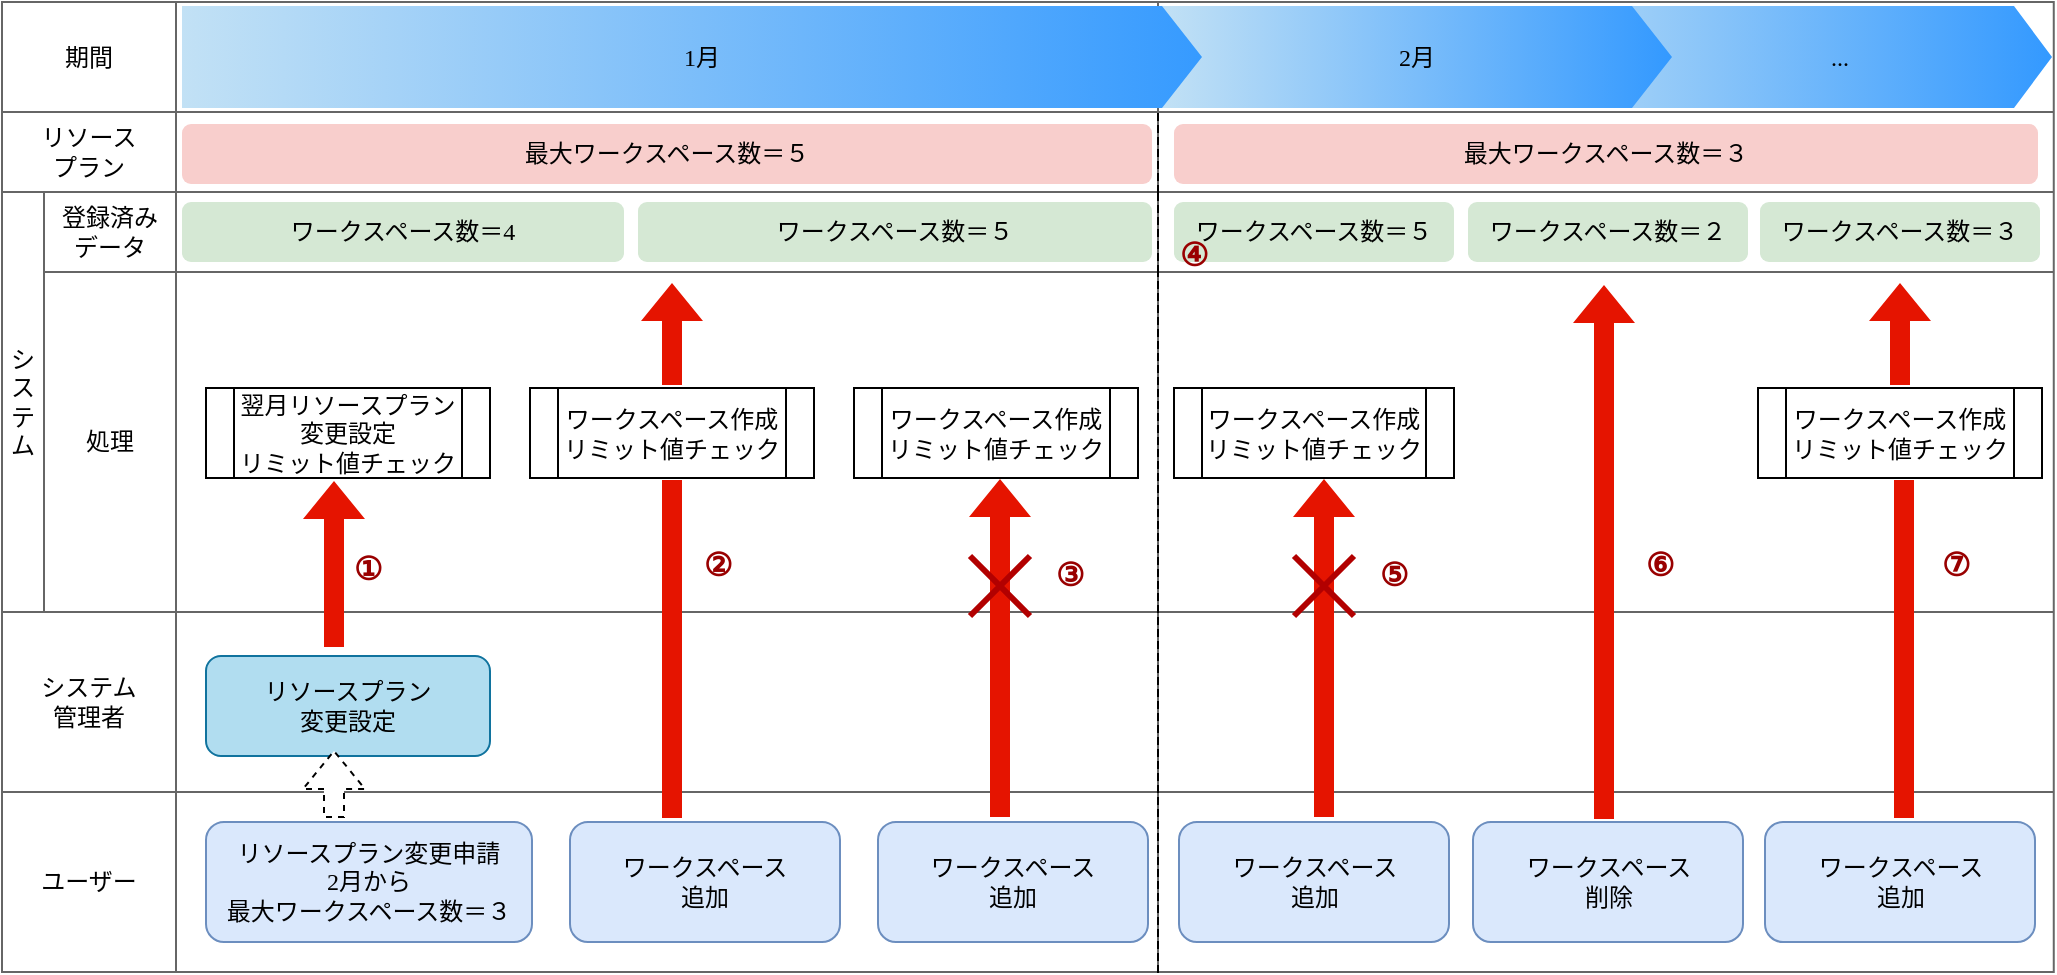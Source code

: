 <mxfile version="20.8.16" type="device" pages="2"><diagram name="ナンバリング" id="khi_zhwZZpILS5G_XNF0"><mxGraphModel dx="1036" dy="214" grid="0" gridSize="10" guides="1" tooltips="1" connect="1" arrows="1" fold="1" page="0" pageScale="1" pageWidth="827" pageHeight="1169" math="0" shadow="0"><root><mxCell id="4BIe73xLVhsOXFB9ZXPB-0"/><object label="BASE" id="4BIe73xLVhsOXFB9ZXPB-1"><mxCell style="" parent="4BIe73xLVhsOXFB9ZXPB-0"/></object><mxCell id="4BIe73xLVhsOXFB9ZXPB-2" value="" style="shape=table;startSize=0;container=1;collapsible=0;childLayout=tableLayout;strokeColor=#666666;" parent="4BIe73xLVhsOXFB9ZXPB-1" vertex="1"><mxGeometry x="40" y="442" width="1025.882" height="485" as="geometry"/></mxCell><mxCell id="4BIe73xLVhsOXFB9ZXPB-3" value="" style="shape=tableRow;horizontal=0;startSize=0;swimlaneHead=0;swimlaneBody=0;top=0;left=0;bottom=0;right=0;collapsible=0;dropTarget=0;fillColor=none;points=[[0,0.5],[1,0.5]];portConstraint=eastwest;" parent="4BIe73xLVhsOXFB9ZXPB-2" vertex="1"><mxGeometry width="1025.882" height="55" as="geometry"/></mxCell><mxCell id="4BIe73xLVhsOXFB9ZXPB-4" value="期間" style="shape=partialRectangle;html=1;whiteSpace=wrap;connectable=0;overflow=hidden;fillColor=none;top=0;left=0;bottom=0;right=0;pointerEvents=1;rowspan=1;colspan=2;strokeColor=#121212;" parent="4BIe73xLVhsOXFB9ZXPB-3" vertex="1"><mxGeometry width="87" height="55" as="geometry"><mxRectangle width="21" height="55" as="alternateBounds"/></mxGeometry></mxCell><mxCell id="4BIe73xLVhsOXFB9ZXPB-5" value="" style="shape=partialRectangle;html=1;whiteSpace=wrap;connectable=0;overflow=hidden;fillColor=none;top=0;left=0;bottom=0;right=0;pointerEvents=1;" parent="4BIe73xLVhsOXFB9ZXPB-3" vertex="1" visible="0"><mxGeometry x="21" width="66" height="55" as="geometry"><mxRectangle width="66" height="55" as="alternateBounds"/></mxGeometry></mxCell><mxCell id="4BIe73xLVhsOXFB9ZXPB-6" value="1月" style="shape=partialRectangle;html=1;whiteSpace=wrap;connectable=0;overflow=hidden;fillColor=none;top=0;left=0;bottom=0;right=0;pointerEvents=1;" parent="4BIe73xLVhsOXFB9ZXPB-3" vertex="1"><mxGeometry x="87" width="491" height="55" as="geometry"><mxRectangle width="491" height="55" as="alternateBounds"/></mxGeometry></mxCell><mxCell id="4BIe73xLVhsOXFB9ZXPB-7" value="2月" style="shape=partialRectangle;html=1;whiteSpace=wrap;connectable=0;overflow=hidden;fillColor=none;top=0;left=0;bottom=0;right=0;pointerEvents=1;" parent="4BIe73xLVhsOXFB9ZXPB-3" vertex="1"><mxGeometry x="578" width="448" height="55" as="geometry"><mxRectangle width="448" height="55" as="alternateBounds"/></mxGeometry></mxCell><mxCell id="4BIe73xLVhsOXFB9ZXPB-8" value="" style="shape=tableRow;horizontal=0;startSize=0;swimlaneHead=0;swimlaneBody=0;top=0;left=0;bottom=0;right=0;collapsible=0;dropTarget=0;fillColor=none;points=[[0,0.5],[1,0.5]];portConstraint=eastwest;" parent="4BIe73xLVhsOXFB9ZXPB-2" vertex="1"><mxGeometry y="55" width="1025.882" height="40" as="geometry"/></mxCell><mxCell id="4BIe73xLVhsOXFB9ZXPB-9" value="リソース&lt;br&gt;プラン" style="shape=partialRectangle;html=1;whiteSpace=wrap;connectable=0;overflow=hidden;fillColor=none;top=0;left=0;bottom=0;right=0;pointerEvents=1;rowspan=1;colspan=2;strokeColor=#121212;" parent="4BIe73xLVhsOXFB9ZXPB-8" vertex="1"><mxGeometry width="87" height="40" as="geometry"><mxRectangle width="21" height="40" as="alternateBounds"/></mxGeometry></mxCell><mxCell id="4BIe73xLVhsOXFB9ZXPB-10" value="" style="shape=partialRectangle;html=1;whiteSpace=wrap;connectable=0;overflow=hidden;fillColor=none;top=0;left=0;bottom=0;right=0;pointerEvents=1;" parent="4BIe73xLVhsOXFB9ZXPB-8" vertex="1" visible="0"><mxGeometry x="21" width="66" height="40" as="geometry"><mxRectangle width="66" height="40" as="alternateBounds"/></mxGeometry></mxCell><mxCell id="4BIe73xLVhsOXFB9ZXPB-11" value="" style="shape=partialRectangle;html=1;whiteSpace=wrap;connectable=0;overflow=hidden;fillColor=none;top=0;left=0;bottom=0;right=0;pointerEvents=1;" parent="4BIe73xLVhsOXFB9ZXPB-8" vertex="1"><mxGeometry x="87" width="491" height="40" as="geometry"><mxRectangle width="491" height="40" as="alternateBounds"/></mxGeometry></mxCell><mxCell id="4BIe73xLVhsOXFB9ZXPB-12" value="" style="shape=partialRectangle;html=1;whiteSpace=wrap;connectable=0;overflow=hidden;fillColor=none;top=0;left=1;bottom=0;right=0;pointerEvents=1;dashed=1;" parent="4BIe73xLVhsOXFB9ZXPB-8" vertex="1"><mxGeometry x="578" width="448" height="40" as="geometry"><mxRectangle width="448" height="40" as="alternateBounds"/></mxGeometry></mxCell><mxCell id="4BIe73xLVhsOXFB9ZXPB-13" value="" style="shape=tableRow;horizontal=1;startSize=0;swimlaneHead=0;swimlaneBody=0;top=0;left=0;bottom=0;right=0;collapsible=0;dropTarget=0;fillColor=none;points=[[0,0.5],[1,0.5]];portConstraint=eastwest;" parent="4BIe73xLVhsOXFB9ZXPB-2" vertex="1"><mxGeometry y="95" width="1025.882" height="40" as="geometry"/></mxCell><mxCell id="4BIe73xLVhsOXFB9ZXPB-14" value="シ&lt;br&gt;ス&lt;br&gt;テ&lt;br&gt;ム" style="shape=partialRectangle;html=1;whiteSpace=wrap;connectable=0;overflow=hidden;fillColor=none;top=0;left=0;bottom=0;right=0;pointerEvents=1;rowspan=2;colspan=1;horizontal=1;fontFamily=Tahoma;strokeColor=#121212;" parent="4BIe73xLVhsOXFB9ZXPB-13" vertex="1"><mxGeometry width="21" height="210" as="geometry"><mxRectangle width="21" height="40" as="alternateBounds"/></mxGeometry></mxCell><mxCell id="4BIe73xLVhsOXFB9ZXPB-15" value="登録済み&lt;br&gt;データ" style="shape=partialRectangle;html=1;whiteSpace=wrap;connectable=0;overflow=hidden;fillColor=none;top=0;left=0;bottom=0;right=0;pointerEvents=1;strokeColor=#121212;" parent="4BIe73xLVhsOXFB9ZXPB-13" vertex="1"><mxGeometry x="21" width="66" height="40" as="geometry"><mxRectangle width="66" height="40" as="alternateBounds"/></mxGeometry></mxCell><mxCell id="4BIe73xLVhsOXFB9ZXPB-16" value="" style="shape=partialRectangle;html=1;whiteSpace=wrap;connectable=0;overflow=hidden;fillColor=none;top=0;left=0;bottom=0;right=0;pointerEvents=1;" parent="4BIe73xLVhsOXFB9ZXPB-13" vertex="1"><mxGeometry x="87" width="491" height="40" as="geometry"><mxRectangle width="491" height="40" as="alternateBounds"/></mxGeometry></mxCell><mxCell id="4BIe73xLVhsOXFB9ZXPB-17" value="" style="shape=partialRectangle;html=1;whiteSpace=wrap;connectable=0;overflow=hidden;fillColor=none;top=0;left=1;bottom=0;right=0;pointerEvents=1;dashed=1;" parent="4BIe73xLVhsOXFB9ZXPB-13" vertex="1"><mxGeometry x="578" width="448" height="40" as="geometry"><mxRectangle width="448" height="40" as="alternateBounds"/></mxGeometry></mxCell><mxCell id="4BIe73xLVhsOXFB9ZXPB-18" value="" style="shape=tableRow;horizontal=0;startSize=0;swimlaneHead=0;swimlaneBody=0;top=0;left=0;bottom=0;right=0;collapsible=0;dropTarget=0;fillColor=none;points=[[0,0.5],[1,0.5]];portConstraint=eastwest;" parent="4BIe73xLVhsOXFB9ZXPB-2" vertex="1"><mxGeometry y="135" width="1025.882" height="170" as="geometry"/></mxCell><mxCell id="4BIe73xLVhsOXFB9ZXPB-19" value="" style="shape=partialRectangle;html=1;whiteSpace=wrap;connectable=0;overflow=hidden;fillColor=none;top=0;left=0;bottom=0;right=0;pointerEvents=1;" parent="4BIe73xLVhsOXFB9ZXPB-18" vertex="1" visible="0"><mxGeometry width="21" height="170" as="geometry"><mxRectangle width="21" height="170" as="alternateBounds"/></mxGeometry></mxCell><mxCell id="4BIe73xLVhsOXFB9ZXPB-20" value="処理" style="shape=partialRectangle;html=1;whiteSpace=wrap;connectable=0;overflow=hidden;fillColor=none;top=0;left=0;bottom=0;right=0;pointerEvents=1;strokeColor=#121212;" parent="4BIe73xLVhsOXFB9ZXPB-18" vertex="1"><mxGeometry x="21" width="66" height="170" as="geometry"><mxRectangle width="66" height="170" as="alternateBounds"/></mxGeometry></mxCell><mxCell id="4BIe73xLVhsOXFB9ZXPB-21" value="" style="shape=partialRectangle;html=1;whiteSpace=wrap;connectable=0;overflow=hidden;fillColor=none;top=0;left=0;bottom=0;right=0;pointerEvents=1;" parent="4BIe73xLVhsOXFB9ZXPB-18" vertex="1"><mxGeometry x="87" width="491" height="170" as="geometry"><mxRectangle width="491" height="170" as="alternateBounds"/></mxGeometry></mxCell><mxCell id="4BIe73xLVhsOXFB9ZXPB-22" value="" style="shape=partialRectangle;html=1;whiteSpace=wrap;connectable=0;overflow=hidden;fillColor=none;top=0;left=1;bottom=0;right=0;pointerEvents=1;dashed=1;" parent="4BIe73xLVhsOXFB9ZXPB-18" vertex="1"><mxGeometry x="578" width="448" height="170" as="geometry"><mxRectangle width="448" height="170" as="alternateBounds"/></mxGeometry></mxCell><mxCell id="4BIe73xLVhsOXFB9ZXPB-23" value="" style="shape=tableRow;horizontal=0;startSize=0;swimlaneHead=0;swimlaneBody=0;top=0;left=0;bottom=0;right=0;collapsible=0;dropTarget=0;fillColor=none;points=[[0,0.5],[1,0.5]];portConstraint=eastwest;" parent="4BIe73xLVhsOXFB9ZXPB-2" vertex="1"><mxGeometry y="305" width="1025.882" height="90" as="geometry"/></mxCell><mxCell id="4BIe73xLVhsOXFB9ZXPB-24" value="システム&lt;br&gt;管理者" style="shape=partialRectangle;html=1;whiteSpace=wrap;connectable=0;overflow=hidden;fillColor=none;top=0;left=0;bottom=0;right=0;pointerEvents=1;rowspan=1;colspan=2;strokeColor=#121212;" parent="4BIe73xLVhsOXFB9ZXPB-23" vertex="1"><mxGeometry width="87" height="90" as="geometry"><mxRectangle width="21" height="90" as="alternateBounds"/></mxGeometry></mxCell><mxCell id="4BIe73xLVhsOXFB9ZXPB-25" value="" style="shape=partialRectangle;html=1;whiteSpace=wrap;connectable=0;overflow=hidden;fillColor=none;top=0;left=0;bottom=0;right=0;pointerEvents=1;" parent="4BIe73xLVhsOXFB9ZXPB-23" vertex="1" visible="0"><mxGeometry x="21" width="66" height="90" as="geometry"><mxRectangle width="66" height="90" as="alternateBounds"/></mxGeometry></mxCell><mxCell id="4BIe73xLVhsOXFB9ZXPB-26" value="" style="shape=partialRectangle;html=1;whiteSpace=wrap;connectable=0;overflow=hidden;fillColor=none;top=0;left=0;bottom=0;right=1;pointerEvents=1;strokeColor=none;" parent="4BIe73xLVhsOXFB9ZXPB-23" vertex="1"><mxGeometry x="87" width="491" height="90" as="geometry"><mxRectangle width="491" height="90" as="alternateBounds"/></mxGeometry></mxCell><mxCell id="4BIe73xLVhsOXFB9ZXPB-27" value="" style="shape=partialRectangle;html=1;whiteSpace=wrap;connectable=0;overflow=hidden;fillColor=none;top=0;left=1;bottom=0;right=0;pointerEvents=1;dashed=1;" parent="4BIe73xLVhsOXFB9ZXPB-23" vertex="1"><mxGeometry x="578" width="448" height="90" as="geometry"><mxRectangle width="448" height="90" as="alternateBounds"/></mxGeometry></mxCell><mxCell id="4BIe73xLVhsOXFB9ZXPB-28" value="" style="shape=tableRow;horizontal=0;startSize=0;swimlaneHead=0;swimlaneBody=0;top=0;left=0;bottom=0;right=0;collapsible=0;dropTarget=0;fillColor=none;points=[[0,0.5],[1,0.5]];portConstraint=eastwest;" parent="4BIe73xLVhsOXFB9ZXPB-2" vertex="1"><mxGeometry y="395" width="1025.882" height="90" as="geometry"/></mxCell><mxCell id="4BIe73xLVhsOXFB9ZXPB-29" value="ユーザー" style="shape=partialRectangle;html=1;whiteSpace=wrap;connectable=0;overflow=hidden;fillColor=none;top=0;left=0;bottom=0;right=0;pointerEvents=1;rowspan=1;colspan=2;strokeColor=#121212;" parent="4BIe73xLVhsOXFB9ZXPB-28" vertex="1"><mxGeometry width="87" height="90" as="geometry"><mxRectangle width="21" height="90" as="alternateBounds"/></mxGeometry></mxCell><mxCell id="4BIe73xLVhsOXFB9ZXPB-30" value="" style="shape=partialRectangle;html=1;whiteSpace=wrap;connectable=0;overflow=hidden;fillColor=none;top=0;left=0;bottom=0;right=0;pointerEvents=1;" parent="4BIe73xLVhsOXFB9ZXPB-28" vertex="1" visible="0"><mxGeometry x="21" width="66" height="90" as="geometry"><mxRectangle width="66" height="90" as="alternateBounds"/></mxGeometry></mxCell><mxCell id="4BIe73xLVhsOXFB9ZXPB-31" value="" style="shape=partialRectangle;html=1;whiteSpace=wrap;connectable=0;overflow=hidden;fillColor=none;top=0;left=0;bottom=0;right=0;pointerEvents=1;" parent="4BIe73xLVhsOXFB9ZXPB-28" vertex="1"><mxGeometry x="87" width="491" height="90" as="geometry"><mxRectangle width="491" height="90" as="alternateBounds"/></mxGeometry></mxCell><mxCell id="4BIe73xLVhsOXFB9ZXPB-32" value="" style="shape=partialRectangle;html=1;whiteSpace=wrap;connectable=0;overflow=hidden;fillColor=none;top=0;left=1;bottom=0;right=0;pointerEvents=1;dashed=1;" parent="4BIe73xLVhsOXFB9ZXPB-28" vertex="1"><mxGeometry x="578" width="448" height="90" as="geometry"><mxRectangle width="448" height="90" as="alternateBounds"/></mxGeometry></mxCell><mxCell id="4BIe73xLVhsOXFB9ZXPB-33" value="最大ワークスペース数＝５" style="rounded=1;whiteSpace=wrap;html=1;fontFamily=Tahoma;fillColor=#f8cecc;strokeColor=none;" parent="4BIe73xLVhsOXFB9ZXPB-1" vertex="1"><mxGeometry x="130" y="503" width="485" height="30" as="geometry"/></mxCell><mxCell id="4BIe73xLVhsOXFB9ZXPB-34" value="ワークスペース数＝4" style="rounded=1;whiteSpace=wrap;html=1;fontFamily=Tahoma;fillColor=#d5e8d4;strokeColor=none;" parent="4BIe73xLVhsOXFB9ZXPB-1" vertex="1"><mxGeometry x="130" y="542" width="221" height="30" as="geometry"/></mxCell><mxCell id="4BIe73xLVhsOXFB9ZXPB-35" value="ワークスペース数＝５" style="rounded=1;whiteSpace=wrap;html=1;fontFamily=Tahoma;fillColor=#d5e8d4;strokeColor=none;" parent="4BIe73xLVhsOXFB9ZXPB-1" vertex="1"><mxGeometry x="358" y="542" width="257" height="30" as="geometry"/></mxCell><mxCell id="4BIe73xLVhsOXFB9ZXPB-36" value="最大ワークスペース数＝３" style="rounded=1;whiteSpace=wrap;html=1;fontFamily=Tahoma;fillColor=#f8cecc;strokeColor=none;" parent="4BIe73xLVhsOXFB9ZXPB-1" vertex="1"><mxGeometry x="626" y="503" width="432" height="30" as="geometry"/></mxCell><mxCell id="4BIe73xLVhsOXFB9ZXPB-37" value="翌月リソースプラン変更設定&lt;br&gt;リミット値チェック" style="shape=process;whiteSpace=wrap;html=1;backgroundOutline=1;fontFamily=Tahoma;" parent="4BIe73xLVhsOXFB9ZXPB-1" vertex="1"><mxGeometry x="142" y="635" width="142" height="45" as="geometry"/></mxCell><mxCell id="4BIe73xLVhsOXFB9ZXPB-38" value="ワークスペース作成&lt;br&gt;リミット値チェック" style="shape=process;whiteSpace=wrap;html=1;backgroundOutline=1;fontFamily=Tahoma;" parent="4BIe73xLVhsOXFB9ZXPB-1" vertex="1"><mxGeometry x="466" y="635" width="142" height="45" as="geometry"/></mxCell><mxCell id="4BIe73xLVhsOXFB9ZXPB-39" value="リソースプラン&lt;br&gt;変更設定" style="rounded=1;whiteSpace=wrap;html=1;fontFamily=Tahoma;fillColor=#b1ddf0;strokeColor=#10739e;flipH=1;" parent="4BIe73xLVhsOXFB9ZXPB-1" vertex="1"><mxGeometry x="142" y="769" width="142" height="50" as="geometry"/></mxCell><mxCell id="4BIe73xLVhsOXFB9ZXPB-40" value="　　　　　　..." style="shape=step;perimeter=stepPerimeter;whiteSpace=wrap;html=1;fixedSize=1;strokeColor=none;fontFamily=Tahoma;fillColor=#c2e1f5;gradientColor=#3399FF;gradientDirection=east;size=19;" parent="4BIe73xLVhsOXFB9ZXPB-1" vertex="1"><mxGeometry x="781" y="444" width="284" height="51" as="geometry"/></mxCell><mxCell id="4BIe73xLVhsOXFB9ZXPB-41" value="1月" style="shape=step;perimeter=stepPerimeter;whiteSpace=wrap;html=1;fixedSize=1;strokeColor=none;fontFamily=Tahoma;fillColor=#c2e1f5;gradientColor=#3399FF;gradientDirection=east;size=0;" parent="4BIe73xLVhsOXFB9ZXPB-1" vertex="1"><mxGeometry x="130" y="444" width="520" height="51" as="geometry"/></mxCell><mxCell id="4BIe73xLVhsOXFB9ZXPB-42" value="2月" style="shape=step;perimeter=stepPerimeter;whiteSpace=wrap;html=1;fixedSize=1;strokeColor=none;fontFamily=Tahoma;fillColor=#c2e1f5;gradientColor=#3399FF;gradientDirection=east;" parent="4BIe73xLVhsOXFB9ZXPB-1" vertex="1"><mxGeometry x="620" y="444" width="255" height="51" as="geometry"/></mxCell><mxCell id="4BIe73xLVhsOXFB9ZXPB-43" value="ワークスペース数＝５" style="rounded=1;whiteSpace=wrap;html=1;fontFamily=Tahoma;fillColor=#d5e8d4;strokeColor=none;" parent="4BIe73xLVhsOXFB9ZXPB-1" vertex="1"><mxGeometry x="626" y="542" width="140" height="30" as="geometry"/></mxCell><mxCell id="4BIe73xLVhsOXFB9ZXPB-48" value="リソースプラン変更申請&lt;br&gt;2月から&lt;br&gt;最大ワークスペース数＝３" style="rounded=1;whiteSpace=wrap;html=1;fontFamily=Tahoma;fillColor=#dae8fc;strokeColor=#6c8ebf;" parent="4BIe73xLVhsOXFB9ZXPB-1" vertex="1"><mxGeometry x="142" y="852" width="163" height="60" as="geometry"/></mxCell><mxCell id="4BIe73xLVhsOXFB9ZXPB-49" value="ワークスペース&lt;br&gt;追加" style="rounded=1;whiteSpace=wrap;html=1;fontFamily=Tahoma;fillColor=#dae8fc;strokeColor=#6c8ebf;" parent="4BIe73xLVhsOXFB9ZXPB-1" vertex="1"><mxGeometry x="324" y="852" width="135" height="60" as="geometry"/></mxCell><mxCell id="4BIe73xLVhsOXFB9ZXPB-50" value="ワークスペース&lt;br&gt;追加" style="rounded=1;whiteSpace=wrap;html=1;fontFamily=Tahoma;fillColor=#dae8fc;strokeColor=#6c8ebf;" parent="4BIe73xLVhsOXFB9ZXPB-1" vertex="1"><mxGeometry x="478" y="852" width="135" height="60" as="geometry"/></mxCell><mxCell id="4BIe73xLVhsOXFB9ZXPB-51" value="ワークスペース作成&lt;br&gt;リミット値チェック" style="shape=process;whiteSpace=wrap;html=1;backgroundOutline=1;fontFamily=Tahoma;" parent="4BIe73xLVhsOXFB9ZXPB-1" vertex="1"><mxGeometry x="304" y="635" width="142" height="45" as="geometry"/></mxCell><mxCell id="7PYVHVf_pyogWE7UQLsr-3" value="④" style="text;strokeColor=none;align=center;fillColor=none;html=1;verticalAlign=middle;whiteSpace=wrap;rounded=0;shadow=0;strokeWidth=3;fontFamily=Tahoma;fontColor=#990000;fontSize=16;fontStyle=1" parent="4BIe73xLVhsOXFB9ZXPB-1" vertex="1"><mxGeometry x="620" y="553" width="32" height="30" as="geometry"/></mxCell><mxCell id="0ilFrV2XZqQigKsQI6K9-0" value="ワークスペース数＝２" style="rounded=1;whiteSpace=wrap;html=1;fontFamily=Tahoma;fillColor=#d5e8d4;strokeColor=none;" parent="4BIe73xLVhsOXFB9ZXPB-1" vertex="1"><mxGeometry x="773" y="542" width="140" height="30" as="geometry"/></mxCell><mxCell id="0ilFrV2XZqQigKsQI6K9-1" value="ワークスペース数＝３" style="rounded=1;whiteSpace=wrap;html=1;fontFamily=Tahoma;fillColor=#d5e8d4;strokeColor=none;" parent="4BIe73xLVhsOXFB9ZXPB-1" vertex="1"><mxGeometry x="919" y="542" width="140" height="30" as="geometry"/></mxCell><mxCell id="0ilFrV2XZqQigKsQI6K9-5" value="ワークスペース作成&lt;br&gt;リミット値チェック" style="shape=process;whiteSpace=wrap;html=1;backgroundOutline=1;fontFamily=Tahoma;" parent="4BIe73xLVhsOXFB9ZXPB-1" vertex="1"><mxGeometry x="626" y="635" width="140" height="45" as="geometry"/></mxCell><mxCell id="0ilFrV2XZqQigKsQI6K9-6" value="ワークスペース&lt;br&gt;追加" style="rounded=1;whiteSpace=wrap;html=1;fontFamily=Tahoma;fillColor=#dae8fc;strokeColor=#6c8ebf;" parent="4BIe73xLVhsOXFB9ZXPB-1" vertex="1"><mxGeometry x="628.5" y="852" width="135" height="60" as="geometry"/></mxCell><mxCell id="0ilFrV2XZqQigKsQI6K9-7" value="" style="shape=flexArrow;endArrow=classic;html=1;rounded=0;fontFamily=Tahoma;width=10;fillColor=#e51400;strokeColor=none;startArrow=none;" parent="4BIe73xLVhsOXFB9ZXPB-1" edge="1"><mxGeometry width="50" height="50" relative="1" as="geometry"><mxPoint x="701" y="850" as="sourcePoint"/><mxPoint x="701" y="680" as="targetPoint"/></mxGeometry></mxCell><mxCell id="0ilFrV2XZqQigKsQI6K9-8" value="" style="shape=umlDestroy;whiteSpace=wrap;html=1;strokeWidth=3;strokeColor=#B20000;fontFamily=Tahoma;fillColor=#e51400;gradientDirection=east;fontColor=#ffffff;" parent="4BIe73xLVhsOXFB9ZXPB-1" vertex="1"><mxGeometry x="686" y="719" width="30" height="30" as="geometry"/></mxCell><mxCell id="0ilFrV2XZqQigKsQI6K9-9" value="⑤" style="text;strokeColor=none;align=center;fillColor=none;html=1;verticalAlign=middle;whiteSpace=wrap;rounded=0;shadow=0;strokeWidth=3;fontFamily=Tahoma;fontColor=#990000;fontSize=16;fontStyle=1" parent="4BIe73xLVhsOXFB9ZXPB-1" vertex="1"><mxGeometry x="720" y="713" width="32" height="30" as="geometry"/></mxCell><mxCell id="0ilFrV2XZqQigKsQI6K9-10" value="ワークスペース&lt;br&gt;削除" style="rounded=1;whiteSpace=wrap;html=1;fontFamily=Tahoma;fillColor=#dae8fc;strokeColor=#6c8ebf;" parent="4BIe73xLVhsOXFB9ZXPB-1" vertex="1"><mxGeometry x="775.5" y="852" width="135" height="60" as="geometry"/></mxCell><mxCell id="0ilFrV2XZqQigKsQI6K9-12" value="" style="shape=flexArrow;endArrow=classic;html=1;rounded=0;fontFamily=Tahoma;width=10;fillColor=#e51400;strokeColor=none;" parent="4BIe73xLVhsOXFB9ZXPB-1" edge="1"><mxGeometry width="50" height="50" relative="1" as="geometry"><mxPoint x="841" y="851" as="sourcePoint"/><mxPoint x="841" y="583" as="targetPoint"/></mxGeometry></mxCell><mxCell id="0ilFrV2XZqQigKsQI6K9-14" value="⑥" style="text;strokeColor=none;align=center;fillColor=none;html=1;verticalAlign=middle;whiteSpace=wrap;rounded=0;shadow=0;strokeWidth=3;fontFamily=Tahoma;fontColor=#990000;fontSize=16;fontStyle=1" parent="4BIe73xLVhsOXFB9ZXPB-1" vertex="1"><mxGeometry x="853" y="708" width="32" height="30" as="geometry"/></mxCell><mxCell id="0ilFrV2XZqQigKsQI6K9-15" value="ワークスペース&lt;br&gt;追加" style="rounded=1;whiteSpace=wrap;html=1;fontFamily=Tahoma;fillColor=#dae8fc;strokeColor=#6c8ebf;" parent="4BIe73xLVhsOXFB9ZXPB-1" vertex="1"><mxGeometry x="921.5" y="852" width="135" height="60" as="geometry"/></mxCell><mxCell id="0ilFrV2XZqQigKsQI6K9-16" value="ワークスペース作成&lt;br&gt;リミット値チェック" style="shape=process;whiteSpace=wrap;html=1;backgroundOutline=1;fontFamily=Tahoma;" parent="4BIe73xLVhsOXFB9ZXPB-1" vertex="1"><mxGeometry x="918" y="635" width="142" height="45" as="geometry"/></mxCell><mxCell id="0ilFrV2XZqQigKsQI6K9-17" value="" style="shape=flexArrow;endArrow=classic;html=1;rounded=0;fontFamily=Tahoma;width=10;fillColor=#e51400;strokeColor=none;" parent="4BIe73xLVhsOXFB9ZXPB-1" edge="1"><mxGeometry width="50" height="50" relative="1" as="geometry"><mxPoint x="989" y="634" as="sourcePoint"/><mxPoint x="989" y="582" as="targetPoint"/></mxGeometry></mxCell><mxCell id="0ilFrV2XZqQigKsQI6K9-18" value="" style="rounded=0;whiteSpace=wrap;html=1;strokeColor=none;fontFamily=Tahoma;fillColor=#e51400;gradientDirection=east;fontColor=#ffffff;" parent="4BIe73xLVhsOXFB9ZXPB-1" vertex="1"><mxGeometry x="986" y="681" width="10" height="169" as="geometry"/></mxCell><mxCell id="0ilFrV2XZqQigKsQI6K9-19" value="⑦" style="text;strokeColor=none;align=center;fillColor=none;html=1;verticalAlign=middle;whiteSpace=wrap;rounded=0;shadow=0;strokeWidth=3;fontFamily=Tahoma;fontColor=#990000;fontSize=16;fontStyle=1" parent="4BIe73xLVhsOXFB9ZXPB-1" vertex="1"><mxGeometry x="1001" y="708" width="32" height="30" as="geometry"/></mxCell><object label="矢印" id="4BIe73xLVhsOXFB9ZXPB-52"><mxCell style="" parent="4BIe73xLVhsOXFB9ZXPB-0"/></object><mxCell id="4BIe73xLVhsOXFB9ZXPB-53" value="" style="shape=flexArrow;endArrow=classic;html=1;rounded=0;fontFamily=Tahoma;width=10;dashed=1;fillColor=default;" parent="4BIe73xLVhsOXFB9ZXPB-52" edge="1"><mxGeometry width="50" height="50" relative="1" as="geometry"><mxPoint x="206" y="850" as="sourcePoint"/><mxPoint x="206" y="816" as="targetPoint"/></mxGeometry></mxCell><mxCell id="4BIe73xLVhsOXFB9ZXPB-54" value="" style="shape=flexArrow;endArrow=classic;html=1;rounded=0;fontFamily=Tahoma;width=10;fillColor=#e51400;strokeColor=none;" parent="4BIe73xLVhsOXFB9ZXPB-52" edge="1"><mxGeometry width="50" height="50" relative="1" as="geometry"><mxPoint x="206" y="765" as="sourcePoint"/><mxPoint x="206" y="681" as="targetPoint"/></mxGeometry></mxCell><mxCell id="4BIe73xLVhsOXFB9ZXPB-55" value="" style="shape=flexArrow;endArrow=classic;html=1;rounded=0;fontFamily=Tahoma;width=10;fillColor=#e51400;strokeColor=none;" parent="4BIe73xLVhsOXFB9ZXPB-52" edge="1"><mxGeometry width="50" height="50" relative="1" as="geometry"><mxPoint x="375" y="634" as="sourcePoint"/><mxPoint x="375" y="582" as="targetPoint"/></mxGeometry></mxCell><mxCell id="4BIe73xLVhsOXFB9ZXPB-56" value="" style="rounded=0;whiteSpace=wrap;html=1;strokeColor=none;fontFamily=Tahoma;fillColor=#e51400;gradientDirection=east;fontColor=#ffffff;" parent="4BIe73xLVhsOXFB9ZXPB-52" vertex="1"><mxGeometry x="370" y="681" width="10" height="169" as="geometry"/></mxCell><mxCell id="4BIe73xLVhsOXFB9ZXPB-57" value="" style="shape=flexArrow;endArrow=classic;html=1;rounded=0;fontFamily=Tahoma;width=10;fillColor=#e51400;strokeColor=none;startArrow=none;" parent="4BIe73xLVhsOXFB9ZXPB-52" edge="1"><mxGeometry width="50" height="50" relative="1" as="geometry"><mxPoint x="539" y="850" as="sourcePoint"/><mxPoint x="539.0" y="680" as="targetPoint"/></mxGeometry></mxCell><mxCell id="4BIe73xLVhsOXFB9ZXPB-62" value="" style="shape=umlDestroy;whiteSpace=wrap;html=1;strokeWidth=3;strokeColor=#B20000;fontFamily=Tahoma;fillColor=#e51400;gradientDirection=east;fontColor=#ffffff;" parent="4BIe73xLVhsOXFB9ZXPB-52" vertex="1"><mxGeometry x="524" y="719" width="30" height="30" as="geometry"/></mxCell><object label="説明" id="4BIe73xLVhsOXFB9ZXPB-63"><mxCell parent="4BIe73xLVhsOXFB9ZXPB-0"/></object><mxCell id="7PYVHVf_pyogWE7UQLsr-10" value="③" style="text;strokeColor=none;align=center;fillColor=none;html=1;verticalAlign=middle;whiteSpace=wrap;rounded=0;shadow=0;strokeWidth=3;fontFamily=Tahoma;fontColor=#990000;fontSize=16;fontStyle=1" parent="4BIe73xLVhsOXFB9ZXPB-63" vertex="1"><mxGeometry x="558" y="713" width="32" height="30" as="geometry"/></mxCell><mxCell id="7PYVHVf_pyogWE7UQLsr-11" value="②" style="text;strokeColor=none;align=center;fillColor=none;html=1;verticalAlign=middle;whiteSpace=wrap;rounded=0;shadow=0;strokeWidth=3;fontFamily=Tahoma;fontColor=#990000;fontSize=16;fontStyle=1" parent="4BIe73xLVhsOXFB9ZXPB-63" vertex="1"><mxGeometry x="382" y="708" width="32" height="30" as="geometry"/></mxCell><mxCell id="7PYVHVf_pyogWE7UQLsr-12" value="①" style="text;strokeColor=none;align=center;fillColor=none;html=1;verticalAlign=middle;whiteSpace=wrap;rounded=0;shadow=0;strokeWidth=3;fontFamily=Tahoma;fontColor=#990000;fontSize=16;fontStyle=1" parent="4BIe73xLVhsOXFB9ZXPB-63" vertex="1"><mxGeometry x="207" y="710" width="32" height="30" as="geometry"/></mxCell></root></mxGraphModel></diagram><diagram id="C5RBs43oDa-KdzZeNtuy" name="吹き出し"><mxGraphModel dx="1036" dy="214" grid="0" gridSize="10" guides="1" tooltips="1" connect="1" arrows="1" fold="1" page="0" pageScale="1" pageWidth="827" pageHeight="1169" math="0" shadow="0"><root><mxCell id="WIyWlLk6GJQsqaUBKTNV-0"/><object label="BASE" id="WIyWlLk6GJQsqaUBKTNV-1"><mxCell style="" parent="WIyWlLk6GJQsqaUBKTNV-0"/></object><mxCell id="iHXsN30_TzAsGnxSxxiz-37" value="" style="shape=table;startSize=0;container=1;collapsible=0;childLayout=tableLayout;strokeColor=#666666;" parent="WIyWlLk6GJQsqaUBKTNV-1" vertex="1"><mxGeometry x="40" y="442" width="899" height="485" as="geometry"/></mxCell><mxCell id="iHXsN30_TzAsGnxSxxiz-38" value="" style="shape=tableRow;horizontal=0;startSize=0;swimlaneHead=0;swimlaneBody=0;top=0;left=0;bottom=0;right=0;collapsible=0;dropTarget=0;fillColor=none;points=[[0,0.5],[1,0.5]];portConstraint=eastwest;" parent="iHXsN30_TzAsGnxSxxiz-37" vertex="1"><mxGeometry width="899" height="55" as="geometry"/></mxCell><mxCell id="iHXsN30_TzAsGnxSxxiz-39" value="期間" style="shape=partialRectangle;html=1;whiteSpace=wrap;connectable=0;overflow=hidden;fillColor=none;top=0;left=0;bottom=0;right=0;pointerEvents=1;rowspan=1;colspan=2;strokeColor=#121212;" parent="iHXsN30_TzAsGnxSxxiz-38" vertex="1"><mxGeometry width="87" height="55" as="geometry"><mxRectangle width="21" height="55" as="alternateBounds"/></mxGeometry></mxCell><mxCell id="iHXsN30_TzAsGnxSxxiz-40" value="" style="shape=partialRectangle;html=1;whiteSpace=wrap;connectable=0;overflow=hidden;fillColor=none;top=0;left=0;bottom=0;right=0;pointerEvents=1;" parent="iHXsN30_TzAsGnxSxxiz-38" vertex="1" visible="0"><mxGeometry x="21" width="66" height="55" as="geometry"><mxRectangle width="66" height="55" as="alternateBounds"/></mxGeometry></mxCell><mxCell id="iHXsN30_TzAsGnxSxxiz-41" value="1月" style="shape=partialRectangle;html=1;whiteSpace=wrap;connectable=0;overflow=hidden;fillColor=none;top=0;left=0;bottom=0;right=0;pointerEvents=1;" parent="iHXsN30_TzAsGnxSxxiz-38" vertex="1"><mxGeometry x="87" width="492" height="55" as="geometry"><mxRectangle width="492" height="55" as="alternateBounds"/></mxGeometry></mxCell><mxCell id="iHXsN30_TzAsGnxSxxiz-42" value="2月" style="shape=partialRectangle;html=1;whiteSpace=wrap;connectable=0;overflow=hidden;fillColor=none;top=0;left=0;bottom=0;right=0;pointerEvents=1;" parent="iHXsN30_TzAsGnxSxxiz-38" vertex="1"><mxGeometry x="579" width="320" height="55" as="geometry"><mxRectangle width="320" height="55" as="alternateBounds"/></mxGeometry></mxCell><mxCell id="iHXsN30_TzAsGnxSxxiz-44" value="" style="shape=tableRow;horizontal=0;startSize=0;swimlaneHead=0;swimlaneBody=0;top=0;left=0;bottom=0;right=0;collapsible=0;dropTarget=0;fillColor=none;points=[[0,0.5],[1,0.5]];portConstraint=eastwest;" parent="iHXsN30_TzAsGnxSxxiz-37" vertex="1"><mxGeometry y="55" width="899" height="40" as="geometry"/></mxCell><mxCell id="iHXsN30_TzAsGnxSxxiz-45" value="プラン" style="shape=partialRectangle;html=1;whiteSpace=wrap;connectable=0;overflow=hidden;fillColor=none;top=0;left=0;bottom=0;right=0;pointerEvents=1;rowspan=1;colspan=2;strokeColor=#121212;" parent="iHXsN30_TzAsGnxSxxiz-44" vertex="1"><mxGeometry width="87" height="40" as="geometry"><mxRectangle width="21" height="40" as="alternateBounds"/></mxGeometry></mxCell><mxCell id="iHXsN30_TzAsGnxSxxiz-46" value="" style="shape=partialRectangle;html=1;whiteSpace=wrap;connectable=0;overflow=hidden;fillColor=none;top=0;left=0;bottom=0;right=0;pointerEvents=1;" parent="iHXsN30_TzAsGnxSxxiz-44" vertex="1" visible="0"><mxGeometry x="21" width="66" height="40" as="geometry"><mxRectangle width="66" height="40" as="alternateBounds"/></mxGeometry></mxCell><mxCell id="iHXsN30_TzAsGnxSxxiz-47" value="" style="shape=partialRectangle;html=1;whiteSpace=wrap;connectable=0;overflow=hidden;fillColor=none;top=0;left=0;bottom=0;right=0;pointerEvents=1;" parent="iHXsN30_TzAsGnxSxxiz-44" vertex="1"><mxGeometry x="87" width="492" height="40" as="geometry"><mxRectangle width="492" height="40" as="alternateBounds"/></mxGeometry></mxCell><mxCell id="iHXsN30_TzAsGnxSxxiz-48" value="" style="shape=partialRectangle;html=1;whiteSpace=wrap;connectable=0;overflow=hidden;fillColor=none;top=0;left=1;bottom=0;right=0;pointerEvents=1;dashed=1;" parent="iHXsN30_TzAsGnxSxxiz-44" vertex="1"><mxGeometry x="579" width="320" height="40" as="geometry"><mxRectangle width="320" height="40" as="alternateBounds"/></mxGeometry></mxCell><mxCell id="iHXsN30_TzAsGnxSxxiz-50" value="" style="shape=tableRow;horizontal=1;startSize=0;swimlaneHead=0;swimlaneBody=0;top=0;left=0;bottom=0;right=0;collapsible=0;dropTarget=0;fillColor=none;points=[[0,0.5],[1,0.5]];portConstraint=eastwest;" parent="iHXsN30_TzAsGnxSxxiz-37" vertex="1"><mxGeometry y="95" width="899" height="40" as="geometry"/></mxCell><mxCell id="iHXsN30_TzAsGnxSxxiz-51" value="シ&lt;br&gt;ス&lt;br&gt;テ&lt;br&gt;ム" style="shape=partialRectangle;html=1;whiteSpace=wrap;connectable=0;overflow=hidden;fillColor=none;top=0;left=0;bottom=0;right=0;pointerEvents=1;rowspan=2;colspan=1;horizontal=1;fontFamily=Tahoma;strokeColor=#121212;" parent="iHXsN30_TzAsGnxSxxiz-50" vertex="1"><mxGeometry width="21" height="210" as="geometry"><mxRectangle width="21" height="40" as="alternateBounds"/></mxGeometry></mxCell><mxCell id="iHXsN30_TzAsGnxSxxiz-52" value="登録済み&lt;br&gt;データ" style="shape=partialRectangle;html=1;whiteSpace=wrap;connectable=0;overflow=hidden;fillColor=none;top=0;left=0;bottom=0;right=0;pointerEvents=1;strokeColor=#121212;" parent="iHXsN30_TzAsGnxSxxiz-50" vertex="1"><mxGeometry x="21" width="66" height="40" as="geometry"><mxRectangle width="66" height="40" as="alternateBounds"/></mxGeometry></mxCell><mxCell id="iHXsN30_TzAsGnxSxxiz-53" value="" style="shape=partialRectangle;html=1;whiteSpace=wrap;connectable=0;overflow=hidden;fillColor=none;top=0;left=0;bottom=0;right=0;pointerEvents=1;" parent="iHXsN30_TzAsGnxSxxiz-50" vertex="1"><mxGeometry x="87" width="492" height="40" as="geometry"><mxRectangle width="492" height="40" as="alternateBounds"/></mxGeometry></mxCell><mxCell id="iHXsN30_TzAsGnxSxxiz-54" value="" style="shape=partialRectangle;html=1;whiteSpace=wrap;connectable=0;overflow=hidden;fillColor=none;top=0;left=1;bottom=0;right=0;pointerEvents=1;dashed=1;" parent="iHXsN30_TzAsGnxSxxiz-50" vertex="1"><mxGeometry x="579" width="320" height="40" as="geometry"><mxRectangle width="320" height="40" as="alternateBounds"/></mxGeometry></mxCell><mxCell id="iHXsN30_TzAsGnxSxxiz-56" value="" style="shape=tableRow;horizontal=0;startSize=0;swimlaneHead=0;swimlaneBody=0;top=0;left=0;bottom=0;right=0;collapsible=0;dropTarget=0;fillColor=none;points=[[0,0.5],[1,0.5]];portConstraint=eastwest;" parent="iHXsN30_TzAsGnxSxxiz-37" vertex="1"><mxGeometry y="135" width="899" height="170" as="geometry"/></mxCell><mxCell id="iHXsN30_TzAsGnxSxxiz-57" value="" style="shape=partialRectangle;html=1;whiteSpace=wrap;connectable=0;overflow=hidden;fillColor=none;top=0;left=0;bottom=0;right=0;pointerEvents=1;" parent="iHXsN30_TzAsGnxSxxiz-56" vertex="1" visible="0"><mxGeometry width="21" height="170" as="geometry"><mxRectangle width="21" height="170" as="alternateBounds"/></mxGeometry></mxCell><mxCell id="iHXsN30_TzAsGnxSxxiz-58" value="処理" style="shape=partialRectangle;html=1;whiteSpace=wrap;connectable=0;overflow=hidden;fillColor=none;top=0;left=0;bottom=0;right=0;pointerEvents=1;strokeColor=#121212;" parent="iHXsN30_TzAsGnxSxxiz-56" vertex="1"><mxGeometry x="21" width="66" height="170" as="geometry"><mxRectangle width="66" height="170" as="alternateBounds"/></mxGeometry></mxCell><mxCell id="iHXsN30_TzAsGnxSxxiz-59" value="" style="shape=partialRectangle;html=1;whiteSpace=wrap;connectable=0;overflow=hidden;fillColor=none;top=0;left=0;bottom=0;right=0;pointerEvents=1;" parent="iHXsN30_TzAsGnxSxxiz-56" vertex="1"><mxGeometry x="87" width="492" height="170" as="geometry"><mxRectangle width="492" height="170" as="alternateBounds"/></mxGeometry></mxCell><mxCell id="iHXsN30_TzAsGnxSxxiz-60" value="" style="shape=partialRectangle;html=1;whiteSpace=wrap;connectable=0;overflow=hidden;fillColor=none;top=0;left=1;bottom=0;right=0;pointerEvents=1;dashed=1;" parent="iHXsN30_TzAsGnxSxxiz-56" vertex="1"><mxGeometry x="579" width="320" height="170" as="geometry"><mxRectangle width="320" height="170" as="alternateBounds"/></mxGeometry></mxCell><mxCell id="iHXsN30_TzAsGnxSxxiz-62" value="" style="shape=tableRow;horizontal=0;startSize=0;swimlaneHead=0;swimlaneBody=0;top=0;left=0;bottom=0;right=0;collapsible=0;dropTarget=0;fillColor=none;points=[[0,0.5],[1,0.5]];portConstraint=eastwest;" parent="iHXsN30_TzAsGnxSxxiz-37" vertex="1"><mxGeometry y="305" width="899" height="90" as="geometry"/></mxCell><mxCell id="iHXsN30_TzAsGnxSxxiz-63" value="システム&lt;br&gt;管理者" style="shape=partialRectangle;html=1;whiteSpace=wrap;connectable=0;overflow=hidden;fillColor=none;top=0;left=0;bottom=0;right=0;pointerEvents=1;rowspan=1;colspan=2;strokeColor=#121212;" parent="iHXsN30_TzAsGnxSxxiz-62" vertex="1"><mxGeometry width="87" height="90" as="geometry"><mxRectangle width="21" height="90" as="alternateBounds"/></mxGeometry></mxCell><mxCell id="iHXsN30_TzAsGnxSxxiz-64" value="" style="shape=partialRectangle;html=1;whiteSpace=wrap;connectable=0;overflow=hidden;fillColor=none;top=0;left=0;bottom=0;right=0;pointerEvents=1;" parent="iHXsN30_TzAsGnxSxxiz-62" vertex="1" visible="0"><mxGeometry x="21" width="66" height="90" as="geometry"><mxRectangle width="66" height="90" as="alternateBounds"/></mxGeometry></mxCell><mxCell id="iHXsN30_TzAsGnxSxxiz-65" value="" style="shape=partialRectangle;html=1;whiteSpace=wrap;connectable=0;overflow=hidden;fillColor=none;top=0;left=0;bottom=0;right=1;pointerEvents=1;strokeColor=none;" parent="iHXsN30_TzAsGnxSxxiz-62" vertex="1"><mxGeometry x="87" width="492" height="90" as="geometry"><mxRectangle width="492" height="90" as="alternateBounds"/></mxGeometry></mxCell><mxCell id="iHXsN30_TzAsGnxSxxiz-66" value="" style="shape=partialRectangle;html=1;whiteSpace=wrap;connectable=0;overflow=hidden;fillColor=none;top=0;left=1;bottom=0;right=0;pointerEvents=1;dashed=1;" parent="iHXsN30_TzAsGnxSxxiz-62" vertex="1"><mxGeometry x="579" width="320" height="90" as="geometry"><mxRectangle width="320" height="90" as="alternateBounds"/></mxGeometry></mxCell><mxCell id="iHXsN30_TzAsGnxSxxiz-68" value="" style="shape=tableRow;horizontal=0;startSize=0;swimlaneHead=0;swimlaneBody=0;top=0;left=0;bottom=0;right=0;collapsible=0;dropTarget=0;fillColor=none;points=[[0,0.5],[1,0.5]];portConstraint=eastwest;" parent="iHXsN30_TzAsGnxSxxiz-37" vertex="1"><mxGeometry y="395" width="899" height="90" as="geometry"/></mxCell><mxCell id="iHXsN30_TzAsGnxSxxiz-69" value="ユーザー" style="shape=partialRectangle;html=1;whiteSpace=wrap;connectable=0;overflow=hidden;fillColor=none;top=0;left=0;bottom=0;right=0;pointerEvents=1;rowspan=1;colspan=2;strokeColor=#121212;" parent="iHXsN30_TzAsGnxSxxiz-68" vertex="1"><mxGeometry width="87" height="90" as="geometry"><mxRectangle width="21" height="90" as="alternateBounds"/></mxGeometry></mxCell><mxCell id="iHXsN30_TzAsGnxSxxiz-70" value="" style="shape=partialRectangle;html=1;whiteSpace=wrap;connectable=0;overflow=hidden;fillColor=none;top=0;left=0;bottom=0;right=0;pointerEvents=1;" parent="iHXsN30_TzAsGnxSxxiz-68" vertex="1" visible="0"><mxGeometry x="21" width="66" height="90" as="geometry"><mxRectangle width="66" height="90" as="alternateBounds"/></mxGeometry></mxCell><mxCell id="iHXsN30_TzAsGnxSxxiz-71" value="" style="shape=partialRectangle;html=1;whiteSpace=wrap;connectable=0;overflow=hidden;fillColor=none;top=0;left=0;bottom=0;right=0;pointerEvents=1;" parent="iHXsN30_TzAsGnxSxxiz-68" vertex="1"><mxGeometry x="87" width="492" height="90" as="geometry"><mxRectangle width="492" height="90" as="alternateBounds"/></mxGeometry></mxCell><mxCell id="iHXsN30_TzAsGnxSxxiz-72" value="" style="shape=partialRectangle;html=1;whiteSpace=wrap;connectable=0;overflow=hidden;fillColor=none;top=0;left=1;bottom=0;right=0;pointerEvents=1;dashed=1;" parent="iHXsN30_TzAsGnxSxxiz-68" vertex="1"><mxGeometry x="579" width="320" height="90" as="geometry"><mxRectangle width="320" height="90" as="alternateBounds"/></mxGeometry></mxCell><mxCell id="iHXsN30_TzAsGnxSxxiz-74" value="最大ワークスペース数＝５" style="rounded=1;whiteSpace=wrap;html=1;fontFamily=Tahoma;fillColor=#f8cecc;strokeColor=none;" parent="WIyWlLk6GJQsqaUBKTNV-1" vertex="1"><mxGeometry x="130" y="503" width="485" height="30" as="geometry"/></mxCell><mxCell id="iHXsN30_TzAsGnxSxxiz-75" value="ワークスペース数＝4" style="rounded=1;whiteSpace=wrap;html=1;fontFamily=Tahoma;fillColor=#d5e8d4;strokeColor=none;" parent="WIyWlLk6GJQsqaUBKTNV-1" vertex="1"><mxGeometry x="130" y="542" width="170" height="30" as="geometry"/></mxCell><mxCell id="iHXsN30_TzAsGnxSxxiz-76" value="ワークスペース数＝５" style="rounded=1;whiteSpace=wrap;html=1;fontFamily=Tahoma;fillColor=#d5e8d4;strokeColor=none;" parent="WIyWlLk6GJQsqaUBKTNV-1" vertex="1"><mxGeometry x="305" y="542" width="310" height="30" as="geometry"/></mxCell><mxCell id="iHXsN30_TzAsGnxSxxiz-78" value="最大ワークスペース数＝３" style="rounded=1;whiteSpace=wrap;html=1;fontFamily=Tahoma;fillColor=#f8cecc;strokeColor=none;" parent="WIyWlLk6GJQsqaUBKTNV-1" vertex="1"><mxGeometry x="626" y="503" width="308" height="30" as="geometry"/></mxCell><mxCell id="iHXsN30_TzAsGnxSxxiz-79" value="翌月プラン変更設定&lt;br&gt;リミット値チェック" style="shape=process;whiteSpace=wrap;html=1;backgroundOutline=1;fontFamily=Tahoma;" parent="WIyWlLk6GJQsqaUBKTNV-1" vertex="1"><mxGeometry x="142" y="635" width="142" height="45" as="geometry"/></mxCell><mxCell id="iHXsN30_TzAsGnxSxxiz-81" value="ワークスペース作成&lt;br&gt;リミット値チェック" style="shape=process;whiteSpace=wrap;html=1;backgroundOutline=1;fontFamily=Tahoma;" parent="WIyWlLk6GJQsqaUBKTNV-1" vertex="1"><mxGeometry x="466" y="635" width="142" height="45" as="geometry"/></mxCell><mxCell id="iHXsN30_TzAsGnxSxxiz-82" value="プラン変更設定" style="rounded=1;whiteSpace=wrap;html=1;fontFamily=Tahoma;fillColor=#b1ddf0;strokeColor=#10739e;flipH=1;" parent="WIyWlLk6GJQsqaUBKTNV-1" vertex="1"><mxGeometry x="142" y="769" width="142" height="50" as="geometry"/></mxCell><mxCell id="iHXsN30_TzAsGnxSxxiz-84" value="..." style="shape=step;perimeter=stepPerimeter;whiteSpace=wrap;html=1;fixedSize=1;strokeColor=none;fontFamily=Tahoma;fillColor=#c2e1f5;gradientColor=#3399FF;gradientDirection=east;size=19;" parent="WIyWlLk6GJQsqaUBKTNV-1" vertex="1"><mxGeometry x="771" y="444" width="167" height="52" as="geometry"/></mxCell><mxCell id="iHXsN30_TzAsGnxSxxiz-83" value="1月" style="shape=step;perimeter=stepPerimeter;whiteSpace=wrap;html=1;fixedSize=1;strokeColor=none;fontFamily=Tahoma;fillColor=#c2e1f5;gradientColor=#3399FF;gradientDirection=east;size=0;" parent="WIyWlLk6GJQsqaUBKTNV-1" vertex="1"><mxGeometry x="130" y="444" width="520" height="52" as="geometry"/></mxCell><mxCell id="iHXsN30_TzAsGnxSxxiz-85" value="2月" style="shape=step;perimeter=stepPerimeter;whiteSpace=wrap;html=1;fixedSize=1;strokeColor=none;fontFamily=Tahoma;fillColor=#c2e1f5;gradientColor=#3399FF;gradientDirection=east;" parent="WIyWlLk6GJQsqaUBKTNV-1" vertex="1"><mxGeometry x="620" y="444" width="181" height="52" as="geometry"/></mxCell><mxCell id="iHXsN30_TzAsGnxSxxiz-89" value="ワークスペース数＝５" style="rounded=1;whiteSpace=wrap;html=1;fontFamily=Tahoma;fillColor=#d5e8d4;strokeColor=none;" parent="WIyWlLk6GJQsqaUBKTNV-1" vertex="1"><mxGeometry x="626" y="542" width="308" height="30" as="geometry"/></mxCell><mxCell id="iHXsN30_TzAsGnxSxxiz-126" value="利用状況確認&lt;br&gt;リミット値チェック" style="shape=process;whiteSpace=wrap;html=1;backgroundOutline=1;fontFamily=Tahoma;" parent="WIyWlLk6GJQsqaUBKTNV-1" vertex="1"><mxGeometry x="628" y="635" width="142" height="45" as="geometry"/></mxCell><mxCell id="iHXsN30_TzAsGnxSxxiz-127" value="利用停止" style="shape=process;whiteSpace=wrap;html=1;backgroundOutline=1;fontFamily=Tahoma;" parent="WIyWlLk6GJQsqaUBKTNV-1" vertex="1"><mxGeometry x="790" y="635" width="142" height="45" as="geometry"/></mxCell><mxCell id="iHXsN30_TzAsGnxSxxiz-128" value="利用状況確認" style="rounded=1;whiteSpace=wrap;html=1;fontFamily=Tahoma;fillColor=#b1ddf0;strokeColor=#10739e;flipH=1;" parent="WIyWlLk6GJQsqaUBKTNV-1" vertex="1"><mxGeometry x="634" y="769" width="142" height="50" as="geometry"/></mxCell><mxCell id="iHXsN30_TzAsGnxSxxiz-129" value="利用停止" style="rounded=1;whiteSpace=wrap;html=1;fontFamily=Tahoma;fillColor=#b1ddf0;strokeColor=#10739e;flipH=1;" parent="WIyWlLk6GJQsqaUBKTNV-1" vertex="1"><mxGeometry x="790" y="769" width="142" height="50" as="geometry"/></mxCell><mxCell id="iHXsN30_TzAsGnxSxxiz-130" value="プラン変更申請&lt;br&gt;2月から&lt;br&gt;最大ワークスペース数＝３" style="rounded=1;whiteSpace=wrap;html=1;fontFamily=Tahoma;fillColor=#dae8fc;strokeColor=#6c8ebf;" parent="WIyWlLk6GJQsqaUBKTNV-1" vertex="1"><mxGeometry x="142" y="852" width="163" height="60" as="geometry"/></mxCell><mxCell id="iHXsN30_TzAsGnxSxxiz-131" value="ワークスペース&lt;br&gt;追加" style="rounded=1;whiteSpace=wrap;html=1;fontFamily=Tahoma;fillColor=#dae8fc;strokeColor=#6c8ebf;" parent="WIyWlLk6GJQsqaUBKTNV-1" vertex="1"><mxGeometry x="324" y="852" width="135" height="60" as="geometry"/></mxCell><mxCell id="iHXsN30_TzAsGnxSxxiz-132" value="ワークスペース&lt;br&gt;追加" style="rounded=1;whiteSpace=wrap;html=1;fontFamily=Tahoma;fillColor=#dae8fc;strokeColor=#6c8ebf;" parent="WIyWlLk6GJQsqaUBKTNV-1" vertex="1"><mxGeometry x="478" y="852" width="135" height="60" as="geometry"/></mxCell><mxCell id="iHXsN30_TzAsGnxSxxiz-80" value="ワークスペース作成&lt;br&gt;リミット値チェック" style="shape=process;whiteSpace=wrap;html=1;backgroundOutline=1;fontFamily=Tahoma;" parent="WIyWlLk6GJQsqaUBKTNV-1" vertex="1"><mxGeometry x="304" y="635" width="142" height="45" as="geometry"/></mxCell><object label="矢印" id="iHXsN30_TzAsGnxSxxiz-77"><mxCell parent="WIyWlLk6GJQsqaUBKTNV-0"/></object><mxCell id="iHXsN30_TzAsGnxSxxiz-135" value="" style="shape=flexArrow;endArrow=classic;html=1;rounded=0;fontFamily=Tahoma;width=10;dashed=1;fillColor=default;" parent="iHXsN30_TzAsGnxSxxiz-77" edge="1"><mxGeometry width="50" height="50" relative="1" as="geometry"><mxPoint x="156" y="850" as="sourcePoint"/><mxPoint x="156" y="816" as="targetPoint"/></mxGeometry></mxCell><mxCell id="iHXsN30_TzAsGnxSxxiz-137" value="" style="shape=flexArrow;endArrow=classic;html=1;rounded=0;fontFamily=Tahoma;width=10;fillColor=#e51400;strokeColor=none;" parent="iHXsN30_TzAsGnxSxxiz-77" edge="1"><mxGeometry width="50" height="50" relative="1" as="geometry"><mxPoint x="156" y="765" as="sourcePoint"/><mxPoint x="156" y="681" as="targetPoint"/></mxGeometry></mxCell><mxCell id="iHXsN30_TzAsGnxSxxiz-138" value="" style="shape=flexArrow;endArrow=classic;html=1;rounded=0;fontFamily=Tahoma;width=10;fillColor=#e51400;strokeColor=none;" parent="iHXsN30_TzAsGnxSxxiz-77" edge="1"><mxGeometry width="50" height="50" relative="1" as="geometry"><mxPoint x="328" y="634" as="sourcePoint"/><mxPoint x="328" y="582" as="targetPoint"/></mxGeometry></mxCell><mxCell id="iHXsN30_TzAsGnxSxxiz-139" value="" style="rounded=0;whiteSpace=wrap;html=1;strokeColor=none;fontFamily=Tahoma;fillColor=#e51400;gradientDirection=east;fontColor=#ffffff;" parent="iHXsN30_TzAsGnxSxxiz-77" vertex="1"><mxGeometry x="323" y="681" width="10" height="169" as="geometry"/></mxCell><mxCell id="iHXsN30_TzAsGnxSxxiz-140" value="" style="shape=flexArrow;endArrow=classic;html=1;rounded=0;fontFamily=Tahoma;width=10;fillColor=#e51400;strokeColor=none;startArrow=none;" parent="iHXsN30_TzAsGnxSxxiz-77" edge="1"><mxGeometry width="50" height="50" relative="1" as="geometry"><mxPoint x="485" y="850" as="sourcePoint"/><mxPoint x="485.0" y="680" as="targetPoint"/></mxGeometry></mxCell><mxCell id="iHXsN30_TzAsGnxSxxiz-141" value="" style="shape=flexArrow;endArrow=classic;html=1;rounded=0;fontFamily=Tahoma;width=10;fillColor=#e51400;strokeColor=none;" parent="iHXsN30_TzAsGnxSxxiz-77" edge="1"><mxGeometry width="50" height="50" relative="1" as="geometry"><mxPoint x="653.0" y="767" as="sourcePoint"/><mxPoint x="653.0" y="681" as="targetPoint"/></mxGeometry></mxCell><mxCell id="iHXsN30_TzAsGnxSxxiz-142" value="" style="shape=flexArrow;endArrow=classic;html=1;rounded=0;fontFamily=Tahoma;width=10;fillColor=#e51400;strokeColor=none;" parent="iHXsN30_TzAsGnxSxxiz-77" edge="1"><mxGeometry width="50" height="50" relative="1" as="geometry"><mxPoint x="749" y="767" as="sourcePoint"/><mxPoint x="749" y="681" as="targetPoint"/></mxGeometry></mxCell><mxCell id="iHXsN30_TzAsGnxSxxiz-143" value="" style="shape=flexArrow;endArrow=classic;html=1;rounded=0;fontFamily=Tahoma;width=10;fillColor=#e51400;strokeColor=none;" parent="iHXsN30_TzAsGnxSxxiz-77" edge="1"><mxGeometry width="50" height="50" relative="1" as="geometry"><mxPoint x="864" y="767" as="sourcePoint"/><mxPoint x="864" y="681" as="targetPoint"/></mxGeometry></mxCell><mxCell id="iHXsN30_TzAsGnxSxxiz-145" value="" style="shape=flexArrow;endArrow=classic;html=1;rounded=0;fontFamily=Tahoma;width=10;dashed=1;fillColor=default;" parent="iHXsN30_TzAsGnxSxxiz-77" edge="1"><mxGeometry x="-1" y="321" width="50" height="50" relative="1" as="geometry"><mxPoint x="705" y="822" as="sourcePoint"/><mxPoint x="705" y="868" as="targetPoint"/><mxPoint x="-13" y="-100" as="offset"/></mxGeometry></mxCell><mxCell id="iHXsN30_TzAsGnxSxxiz-150" value="" style="shape=umlDestroy;whiteSpace=wrap;html=1;strokeWidth=3;strokeColor=#B20000;fontFamily=Tahoma;fillColor=#e51400;gradientDirection=east;fontColor=#ffffff;" parent="iHXsN30_TzAsGnxSxxiz-77" vertex="1"><mxGeometry x="470" y="719" width="30" height="30" as="geometry"/></mxCell><object label="説明" id="iHXsN30_TzAsGnxSxxiz-152"><mxCell parent="WIyWlLk6GJQsqaUBKTNV-0"/></object><mxCell id="OcrhuZFldGpqryAnZ_Gf-13" value="最大ワークスペース数を超えないので作成可能" style="shape=callout;whiteSpace=wrap;html=1;perimeter=calloutPerimeter;shadow=0;strokeColor=#E51400;strokeWidth=3;fontFamily=Tahoma;fontColor=#990000;fillColor=#FFFFFF;gradientColor=none;gradientDirection=east;direction=west;position2=0.15;size=26;position=0.06;" parent="iHXsN30_TzAsGnxSxxiz-152" vertex="1"><mxGeometry x="343" y="680" width="109" height="92" as="geometry"/></mxCell><mxCell id="OcrhuZFldGpqryAnZ_Gf-14" value="変更プランでの&lt;br&gt;超過を警告&lt;br&gt;※変更登録は可能" style="shape=callout;whiteSpace=wrap;html=1;perimeter=calloutPerimeter;shadow=0;strokeColor=#E51400;strokeWidth=3;fontFamily=Tahoma;fontColor=#990000;fillColor=#FFFFFF;gradientColor=none;gradientDirection=east;direction=west;position2=0.15;size=26;position=0.06;" parent="iHXsN30_TzAsGnxSxxiz-152" vertex="1"><mxGeometry x="175" y="665" width="113" height="92" as="geometry"/></mxCell><mxCell id="OcrhuZFldGpqryAnZ_Gf-15" value="最大ワークスペース数を超えるためエラー" style="shape=callout;whiteSpace=wrap;html=1;perimeter=calloutPerimeter;shadow=0;strokeColor=#E51400;strokeWidth=3;fontFamily=Tahoma;fontColor=#990000;fillColor=#FFFFFF;gradientColor=none;gradientDirection=east;direction=west;position2=0.15;size=26;position=0.06;" parent="iHXsN30_TzAsGnxSxxiz-152" vertex="1"><mxGeometry x="506" y="681" width="101" height="91" as="geometry"/></mxCell><mxCell id="OcrhuZFldGpqryAnZ_Gf-16" value="最大ワークスペース数を超えているが&lt;br&gt;利用停止等のシステム的な制約は無し" style="shape=callout;whiteSpace=wrap;html=1;perimeter=calloutPerimeter;shadow=0;strokeColor=#E51400;strokeWidth=3;fontFamily=Tahoma;fontColor=#990000;fillColor=#FFFFFF;gradientColor=none;gradientDirection=east;direction=west;position2=0;size=15;position=0.13;base=74;" parent="iHXsN30_TzAsGnxSxxiz-152" vertex="1"><mxGeometry x="413" y="569" width="219" height="57" as="geometry"/></mxCell><mxCell id="OcrhuZFldGpqryAnZ_Gf-17" value="リミット値を超えているオーガナイゼーションの警告が行われる" style="shape=callout;whiteSpace=wrap;html=1;perimeter=calloutPerimeter;shadow=0;strokeColor=#E51400;strokeWidth=3;fontFamily=Tahoma;fontColor=#990000;fillColor=#FFFFFF;gradientColor=none;gradientDirection=east;direction=west;position2=0;size=15;position=0.13;base=18;" parent="iHXsN30_TzAsGnxSxxiz-152" vertex="1"><mxGeometry x="506" y="769" width="121" height="72" as="geometry"/></mxCell><mxCell id="OcrhuZFldGpqryAnZ_Gf-18" value="ユーザーが最大数を超えて使い続けた場合" style="shape=callout;whiteSpace=wrap;html=1;perimeter=calloutPerimeter;shadow=0;strokeColor=#E51400;strokeWidth=3;fontFamily=Tahoma;fontColor=#990000;fillColor=#FFFFFF;gradientColor=none;gradientDirection=east;direction=west;position2=0.36;size=15;position=0.13;base=18;" parent="iHXsN30_TzAsGnxSxxiz-152" vertex="1"><mxGeometry x="782" y="818" width="148" height="72" as="geometry"/></mxCell><mxCell id="OcrhuZFldGpqryAnZ_Gf-19" value="ログイン不可および&lt;br&gt;全リミット0プランに変更&lt;br&gt;※スケジュールしたものも動かなくなる" style="shape=callout;whiteSpace=wrap;html=1;perimeter=calloutPerimeter;shadow=0;strokeColor=#E51400;strokeWidth=3;fontFamily=Tahoma;fontColor=#990000;fillColor=#FFFFFF;gradientColor=none;gradientDirection=east;direction=east;position2=0.72;size=27;position=0.73;base=28;" parent="iHXsN30_TzAsGnxSxxiz-152" vertex="1"><mxGeometry x="707" y="582" width="225" height="72" as="geometry"/></mxCell><mxCell id="OcrhuZFldGpqryAnZ_Gf-20" value="システム外での連絡" style="rounded=1;whiteSpace=wrap;html=1;shadow=0;strokeColor=#E51400;strokeWidth=3;fontFamily=Tahoma;fontColor=#990000;fillColor=#FFFFFF;gradientColor=none;gradientDirection=east;" parent="iHXsN30_TzAsGnxSxxiz-152" vertex="1"><mxGeometry x="647" y="873" width="120" height="38" as="geometry"/></mxCell></root></mxGraphModel></diagram></mxfile>
